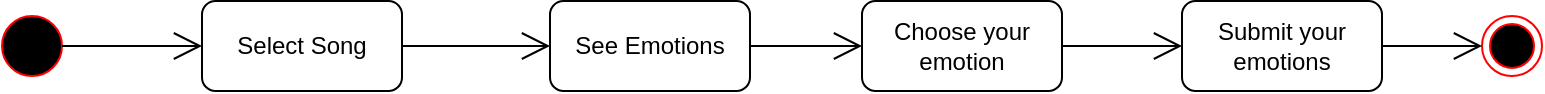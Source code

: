 <mxfile version="20.6.2" type="device"><diagram name="Pagina-1" id="cRLQu5AnUjknGKx3u6Ge"><mxGraphModel dx="780" dy="826" grid="1" gridSize="10" guides="1" tooltips="1" connect="1" arrows="1" fold="1" page="1" pageScale="1" pageWidth="827" pageHeight="1169" math="0" shadow="0"><root><mxCell id="0"/><mxCell id="1" parent="0"/><mxCell id="eE56fRcTvq2fknQPrmKP-1" value="Select Song" style="rounded=1;whiteSpace=wrap;html=1;" parent="1" vertex="1"><mxGeometry x="140" y="122.5" width="100" height="45" as="geometry"/></mxCell><mxCell id="eE56fRcTvq2fknQPrmKP-2" value="" style="ellipse;html=1;fillColor=#000000;strokeColor=#ff0000;" parent="1" vertex="1"><mxGeometry x="40" y="130" width="30" height="30" as="geometry"/></mxCell><mxCell id="eE56fRcTvq2fknQPrmKP-3" value="" style="ellipse;html=1;shape=endState;fillColor=#000000;strokeColor=#ff0000;" parent="1" vertex="1"><mxGeometry x="780" y="130" width="30" height="30" as="geometry"/></mxCell><mxCell id="eE56fRcTvq2fknQPrmKP-4" value="See Emotions" style="rounded=1;whiteSpace=wrap;html=1;" parent="1" vertex="1"><mxGeometry x="314" y="122.5" width="100" height="45" as="geometry"/></mxCell><mxCell id="eE56fRcTvq2fknQPrmKP-6" value="Choose your emotion" style="rounded=1;whiteSpace=wrap;html=1;" parent="1" vertex="1"><mxGeometry x="470" y="122.5" width="100" height="45" as="geometry"/></mxCell><mxCell id="eE56fRcTvq2fknQPrmKP-12" value="" style="endArrow=open;endFill=1;endSize=12;html=1;rounded=0;exitX=1;exitY=0.5;exitDx=0;exitDy=0;entryX=0;entryY=0.5;entryDx=0;entryDy=0;" parent="1" source="eE56fRcTvq2fknQPrmKP-1" target="eE56fRcTvq2fknQPrmKP-4" edge="1"><mxGeometry width="160" relative="1" as="geometry"><mxPoint x="200" y="133" as="sourcePoint"/><mxPoint x="280" y="83" as="targetPoint"/><Array as="points"/></mxGeometry></mxCell><mxCell id="eE56fRcTvq2fknQPrmKP-13" value="" style="endArrow=open;endFill=1;endSize=12;html=1;rounded=0;exitX=1;exitY=0.5;exitDx=0;exitDy=0;entryX=0;entryY=0.5;entryDx=0;entryDy=0;" parent="1" source="eE56fRcTvq2fknQPrmKP-4" target="eE56fRcTvq2fknQPrmKP-6" edge="1"><mxGeometry width="160" relative="1" as="geometry"><mxPoint x="200" y="178" as="sourcePoint"/><mxPoint x="280" y="253" as="targetPoint"/><Array as="points"/></mxGeometry></mxCell><mxCell id="eE56fRcTvq2fknQPrmKP-14" value="" style="endArrow=open;endFill=1;endSize=12;html=1;rounded=0;exitX=1;exitY=0.5;exitDx=0;exitDy=0;entryX=0;entryY=0.5;entryDx=0;entryDy=0;" parent="1" source="eE56fRcTvq2fknQPrmKP-2" target="eE56fRcTvq2fknQPrmKP-1" edge="1"><mxGeometry width="160" relative="1" as="geometry"><mxPoint x="70" y="180" as="sourcePoint"/><mxPoint x="120" y="180" as="targetPoint"/><Array as="points"/></mxGeometry></mxCell><mxCell id="v59CMJo1TA877CwNYfVe-2" value="Submit your emotions" style="rounded=1;whiteSpace=wrap;html=1;" parent="1" vertex="1"><mxGeometry x="630" y="122.5" width="100" height="45" as="geometry"/></mxCell><mxCell id="v59CMJo1TA877CwNYfVe-3" value="" style="endArrow=open;endFill=1;endSize=12;html=1;rounded=0;exitX=1;exitY=0.5;exitDx=0;exitDy=0;entryX=0;entryY=0.5;entryDx=0;entryDy=0;" parent="1" source="eE56fRcTvq2fknQPrmKP-6" target="v59CMJo1TA877CwNYfVe-2" edge="1"><mxGeometry width="160" relative="1" as="geometry"><mxPoint x="430" y="155" as="sourcePoint"/><mxPoint x="510" y="155" as="targetPoint"/><Array as="points"/></mxGeometry></mxCell><mxCell id="v59CMJo1TA877CwNYfVe-4" value="" style="endArrow=open;endFill=1;endSize=12;html=1;rounded=0;exitX=1;exitY=0.5;exitDx=0;exitDy=0;entryX=0;entryY=0.5;entryDx=0;entryDy=0;" parent="1" source="v59CMJo1TA877CwNYfVe-2" target="eE56fRcTvq2fknQPrmKP-3" edge="1"><mxGeometry width="160" relative="1" as="geometry"><mxPoint x="590" y="155" as="sourcePoint"/><mxPoint x="650" y="155" as="targetPoint"/><Array as="points"/></mxGeometry></mxCell></root></mxGraphModel></diagram></mxfile>